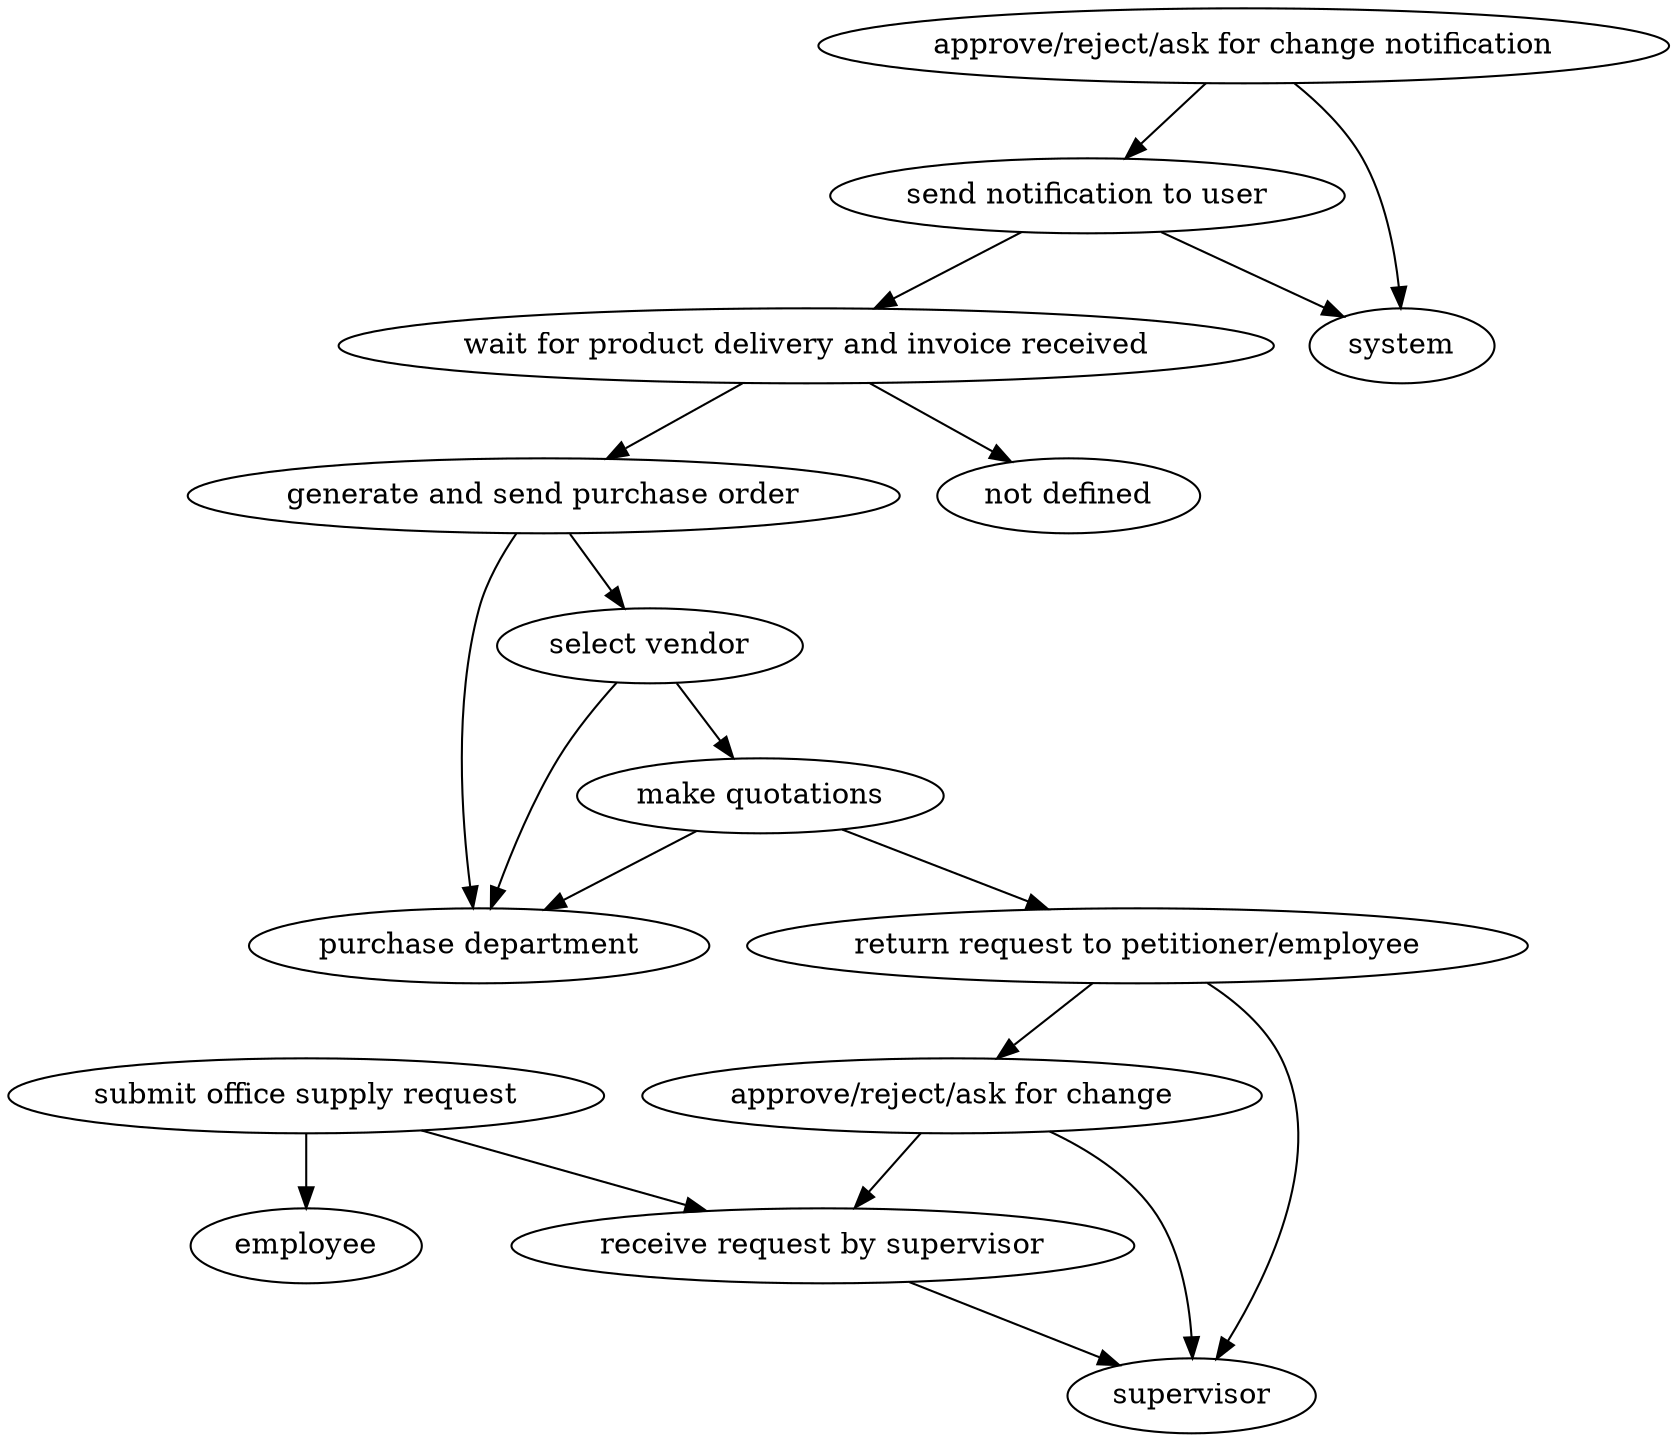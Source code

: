 strict digraph "doc-5.3" {
	graph [name="doc-5.3"];
	"submit office supply request"	[attrs="{'type': 'Activity', 'label': 'submit office supply request'}"];
	"receive request by supervisor"	[attrs="{'type': 'Activity', 'label': 'receive request by supervisor'}"];
	"submit office supply request" -> "receive request by supervisor"	[attrs="{'type': 'flow', 'label': 'flow'}"];
	employee	[attrs="{'type': 'Actor', 'label': 'employee'}"];
	"submit office supply request" -> employee	[attrs="{'type': 'actor performer', 'label': 'actor performer'}"];
	supervisor	[attrs="{'type': 'Actor', 'label': 'supervisor'}"];
	"receive request by supervisor" -> supervisor	[attrs="{'type': 'actor performer', 'label': 'actor performer'}"];
	"approve/reject/ask for change"	[attrs="{'type': 'Activity', 'label': 'approve/reject/ask for change'}"];
	"approve/reject/ask for change" -> "receive request by supervisor"	[attrs="{'type': 'flow', 'label': 'flow'}"];
	"approve/reject/ask for change" -> supervisor	[attrs="{'type': 'actor performer', 'label': 'actor performer'}"];
	"return request to petitioner/employee"	[attrs="{'type': 'Activity', 'label': 'return request to petitioner/employee'}"];
	"return request to petitioner/employee" -> "approve/reject/ask for change"	[attrs="{'type': 'flow', 'label': 'flow'}"];
	"return request to petitioner/employee" -> supervisor	[attrs="{'type': 'actor performer', 'label': 'actor performer'}"];
	"make quotations"	[attrs="{'type': 'Activity', 'label': 'make quotations'}"];
	"make quotations" -> "return request to petitioner/employee"	[attrs="{'type': 'flow', 'label': 'flow'}"];
	"purchase department"	[attrs="{'type': 'Actor', 'label': 'purchase department'}"];
	"make quotations" -> "purchase department"	[attrs="{'type': 'actor performer', 'label': 'actor performer'}"];
	"select vendor"	[attrs="{'type': 'Activity', 'label': 'select vendor'}"];
	"select vendor" -> "make quotations"	[attrs="{'type': 'flow', 'label': 'flow'}"];
	"select vendor" -> "purchase department"	[attrs="{'type': 'actor performer', 'label': 'actor performer'}"];
	"generate and send purchase order"	[attrs="{'type': 'Activity', 'label': 'generate and send purchase order'}"];
	"generate and send purchase order" -> "select vendor"	[attrs="{'type': 'flow', 'label': 'flow'}"];
	"generate and send purchase order" -> "purchase department"	[attrs="{'type': 'actor performer', 'label': 'actor performer'}"];
	"wait for product delivery and invoice received"	[attrs="{'type': 'Activity', 'label': 'wait for product delivery and invoice received'}"];
	"wait for product delivery and invoice received" -> "generate and send purchase order"	[attrs="{'type': 'flow', 'label': 'flow'}"];
	"not defined"	[attrs="{'type': 'Actor', 'label': 'not defined'}"];
	"wait for product delivery and invoice received" -> "not defined"	[attrs="{'type': 'actor performer', 'label': 'actor performer'}"];
	"send notification to user"	[attrs="{'type': 'Activity', 'label': 'send notification to user'}"];
	"send notification to user" -> "wait for product delivery and invoice received"	[attrs="{'type': 'flow', 'label': 'flow'}"];
	system	[attrs="{'type': 'Actor', 'label': 'system'}"];
	"send notification to user" -> system	[attrs="{'type': 'actor performer', 'label': 'actor performer'}"];
	"approve/reject/ask for change notification"	[attrs="{'type': 'Activity', 'label': 'approve/reject/ask for change notification'}"];
	"approve/reject/ask for change notification" -> "send notification to user"	[attrs="{'type': 'flow', 'label': 'flow'}"];
	"approve/reject/ask for change notification" -> system	[attrs="{'type': 'actor performer', 'label': 'actor performer'}"];
}
